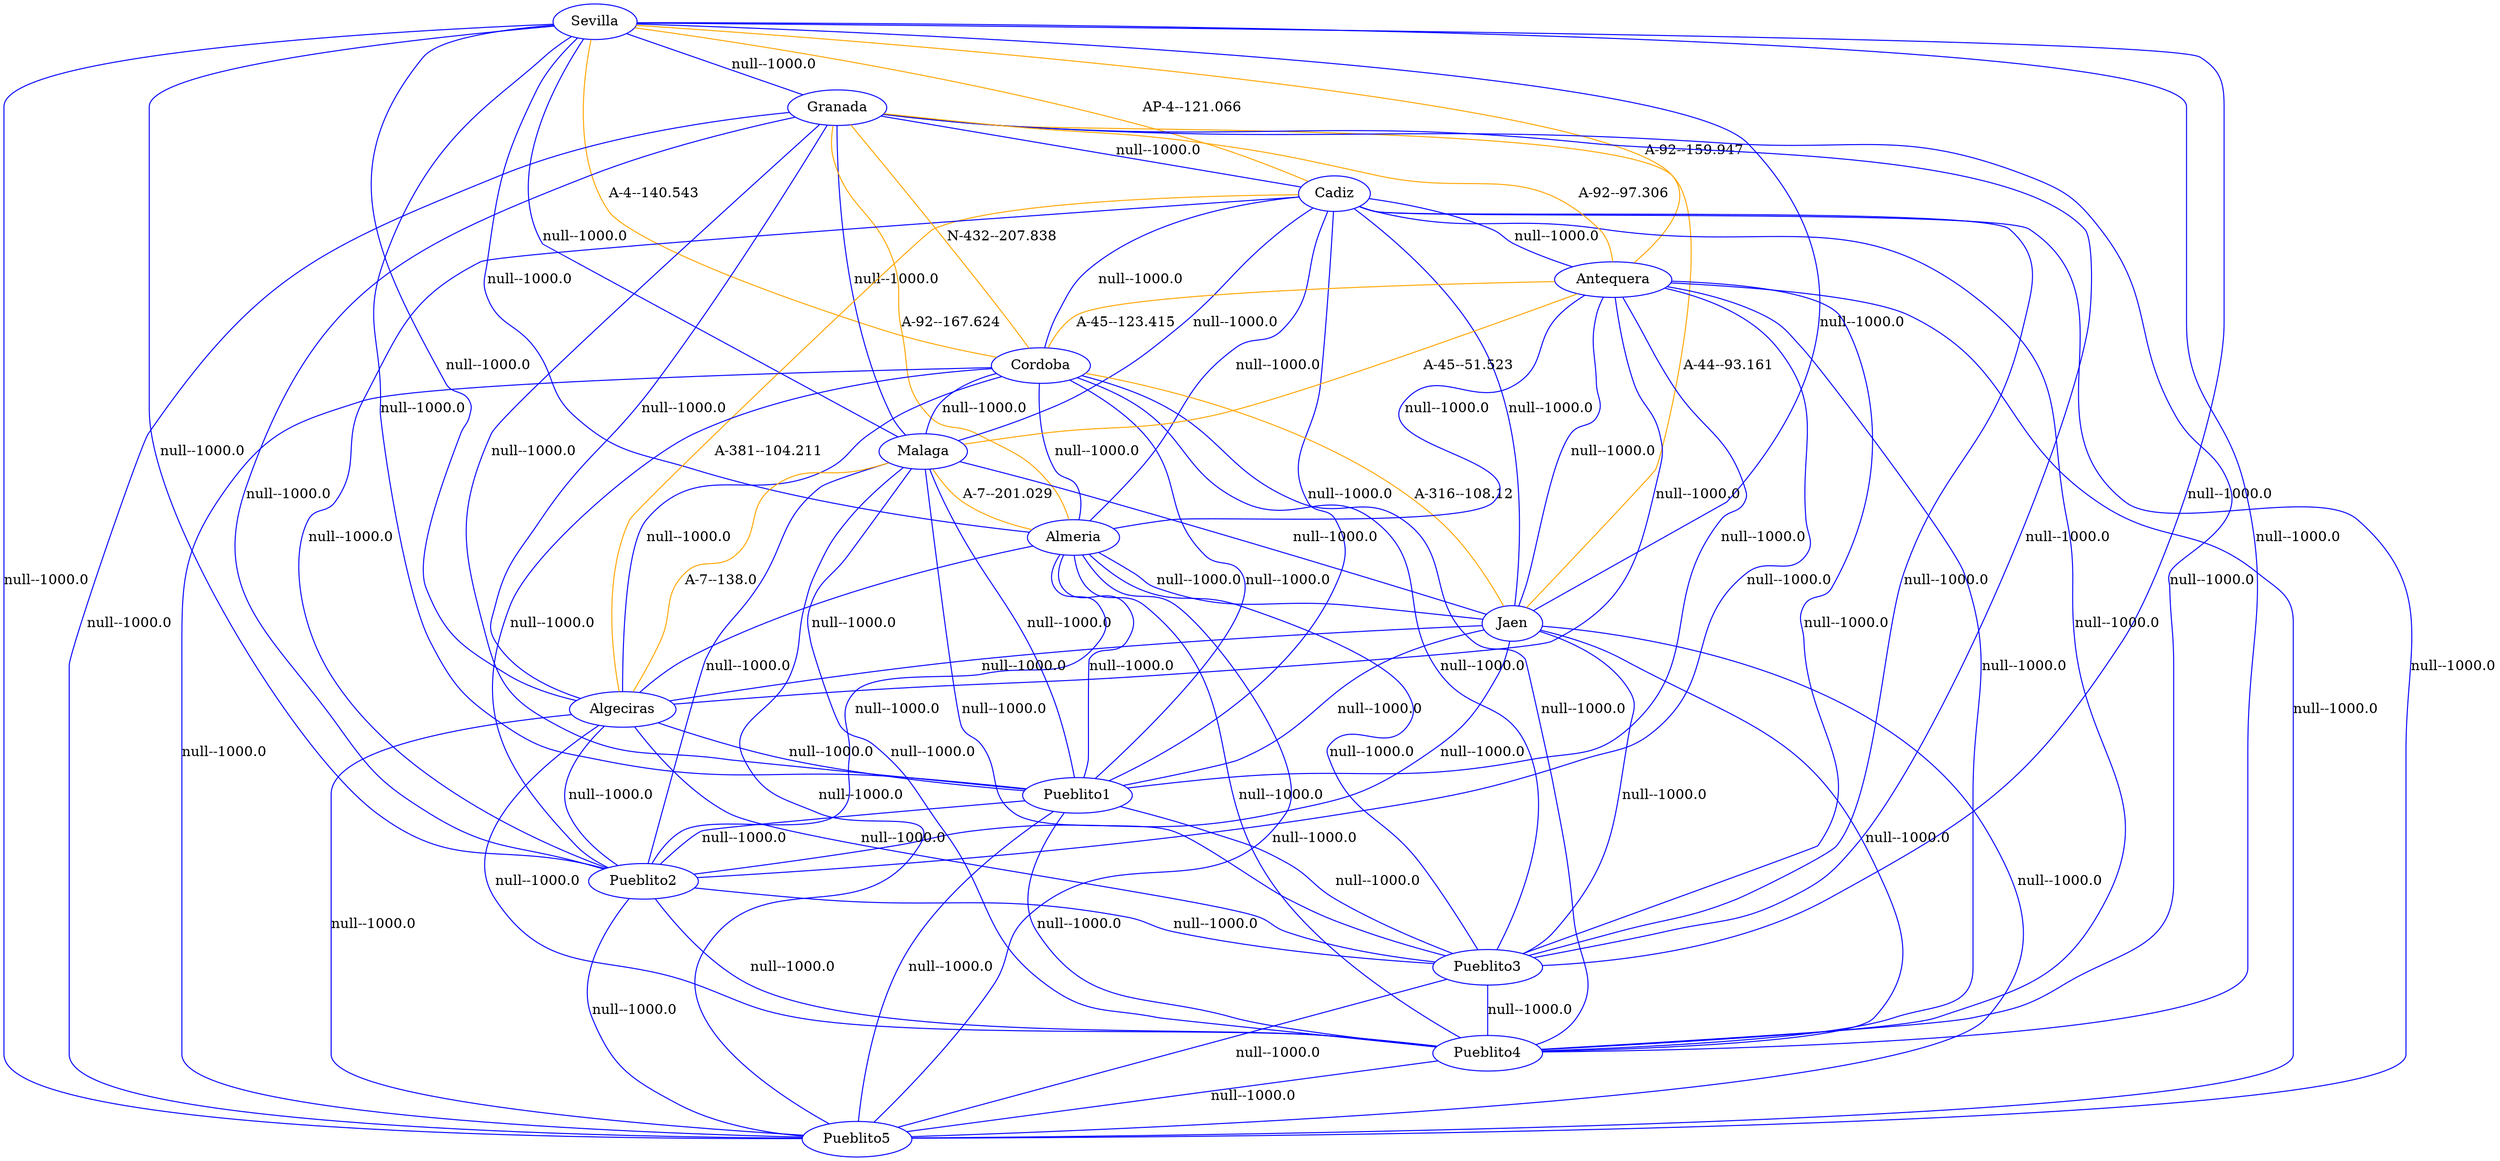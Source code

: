 strict graph G {
  1 [ color="blue" label="Sevilla" ];
  2 [ color="blue" label="Granada" ];
  3 [ color="blue" label="Cadiz" ];
  4 [ color="blue" label="Cordoba" ];
  5 [ color="blue" label="Malaga" ];
  6 [ color="blue" label="Antequera" ];
  7 [ color="blue" label="Almeria" ];
  8 [ color="blue" label="Jaen" ];
  9 [ color="blue" label="Algeciras" ];
  10 [ color="blue" label="Pueblito1" ];
  11 [ color="blue" label="Pueblito2" ];
  12 [ color="blue" label="Pueblito3" ];
  13 [ color="blue" label="Pueblito4" ];
  14 [ color="blue" label="Pueblito5" ];
  1 -- 4 [ color="orange" label="A-4--140.543" ];
  1 -- 3 [ color="orange" label="AP-4--121.066" ];
  1 -- 6 [ color="orange" label="A-92--159.947" ];
  6 -- 2 [ color="orange" label="A-92--97.306" ];
  6 -- 5 [ color="orange" label="A-45--51.523" ];
  6 -- 4 [ color="orange" label="A-45--123.415" ];
  5 -- 7 [ color="orange" label="A-7--201.029" ];
  4 -- 8 [ color="orange" label="A-316--108.12" ];
  4 -- 2 [ color="orange" label="N-432--207.838" ];
  2 -- 7 [ color="orange" label="A-92--167.624" ];
  2 -- 8 [ color="orange" label="A-44--93.161" ];
  3 -- 9 [ color="orange" label="A-381--104.211" ];
  9 -- 5 [ color="orange" label="A-7--138.0" ];
  1 -- 2 [ color="blue" label="null--1000.0" ];
  1 -- 5 [ color="blue" label="null--1000.0" ];
  1 -- 7 [ color="blue" label="null--1000.0" ];
  1 -- 8 [ color="blue" label="null--1000.0" ];
  1 -- 9 [ color="blue" label="null--1000.0" ];
  1 -- 10 [ color="blue" label="null--1000.0" ];
  1 -- 11 [ color="blue" label="null--1000.0" ];
  1 -- 12 [ color="blue" label="null--1000.0" ];
  1 -- 13 [ color="blue" label="null--1000.0" ];
  1 -- 14 [ color="blue" label="null--1000.0" ];
  2 -- 3 [ color="blue" label="null--1000.0" ];
  2 -- 5 [ color="blue" label="null--1000.0" ];
  2 -- 9 [ color="blue" label="null--1000.0" ];
  2 -- 10 [ color="blue" label="null--1000.0" ];
  2 -- 11 [ color="blue" label="null--1000.0" ];
  2 -- 12 [ color="blue" label="null--1000.0" ];
  2 -- 13 [ color="blue" label="null--1000.0" ];
  2 -- 14 [ color="blue" label="null--1000.0" ];
  3 -- 4 [ color="blue" label="null--1000.0" ];
  3 -- 5 [ color="blue" label="null--1000.0" ];
  3 -- 6 [ color="blue" label="null--1000.0" ];
  3 -- 7 [ color="blue" label="null--1000.0" ];
  3 -- 8 [ color="blue" label="null--1000.0" ];
  3 -- 10 [ color="blue" label="null--1000.0" ];
  3 -- 11 [ color="blue" label="null--1000.0" ];
  3 -- 12 [ color="blue" label="null--1000.0" ];
  3 -- 13 [ color="blue" label="null--1000.0" ];
  3 -- 14 [ color="blue" label="null--1000.0" ];
  4 -- 5 [ color="blue" label="null--1000.0" ];
  4 -- 7 [ color="blue" label="null--1000.0" ];
  4 -- 9 [ color="blue" label="null--1000.0" ];
  4 -- 10 [ color="blue" label="null--1000.0" ];
  4 -- 11 [ color="blue" label="null--1000.0" ];
  4 -- 12 [ color="blue" label="null--1000.0" ];
  4 -- 13 [ color="blue" label="null--1000.0" ];
  4 -- 14 [ color="blue" label="null--1000.0" ];
  5 -- 8 [ color="blue" label="null--1000.0" ];
  5 -- 10 [ color="blue" label="null--1000.0" ];
  5 -- 11 [ color="blue" label="null--1000.0" ];
  5 -- 12 [ color="blue" label="null--1000.0" ];
  5 -- 13 [ color="blue" label="null--1000.0" ];
  5 -- 14 [ color="blue" label="null--1000.0" ];
  6 -- 7 [ color="blue" label="null--1000.0" ];
  6 -- 8 [ color="blue" label="null--1000.0" ];
  6 -- 9 [ color="blue" label="null--1000.0" ];
  6 -- 10 [ color="blue" label="null--1000.0" ];
  6 -- 11 [ color="blue" label="null--1000.0" ];
  6 -- 12 [ color="blue" label="null--1000.0" ];
  6 -- 13 [ color="blue" label="null--1000.0" ];
  6 -- 14 [ color="blue" label="null--1000.0" ];
  7 -- 8 [ color="blue" label="null--1000.0" ];
  7 -- 9 [ color="blue" label="null--1000.0" ];
  7 -- 10 [ color="blue" label="null--1000.0" ];
  7 -- 11 [ color="blue" label="null--1000.0" ];
  7 -- 12 [ color="blue" label="null--1000.0" ];
  7 -- 13 [ color="blue" label="null--1000.0" ];
  7 -- 14 [ color="blue" label="null--1000.0" ];
  8 -- 9 [ color="blue" label="null--1000.0" ];
  8 -- 10 [ color="blue" label="null--1000.0" ];
  8 -- 11 [ color="blue" label="null--1000.0" ];
  8 -- 12 [ color="blue" label="null--1000.0" ];
  8 -- 13 [ color="blue" label="null--1000.0" ];
  8 -- 14 [ color="blue" label="null--1000.0" ];
  9 -- 10 [ color="blue" label="null--1000.0" ];
  9 -- 11 [ color="blue" label="null--1000.0" ];
  9 -- 12 [ color="blue" label="null--1000.0" ];
  9 -- 13 [ color="blue" label="null--1000.0" ];
  9 -- 14 [ color="blue" label="null--1000.0" ];
  10 -- 11 [ color="blue" label="null--1000.0" ];
  10 -- 12 [ color="blue" label="null--1000.0" ];
  10 -- 13 [ color="blue" label="null--1000.0" ];
  10 -- 14 [ color="blue" label="null--1000.0" ];
  11 -- 12 [ color="blue" label="null--1000.0" ];
  11 -- 13 [ color="blue" label="null--1000.0" ];
  11 -- 14 [ color="blue" label="null--1000.0" ];
  12 -- 13 [ color="blue" label="null--1000.0" ];
  12 -- 14 [ color="blue" label="null--1000.0" ];
  13 -- 14 [ color="blue" label="null--1000.0" ];
}
